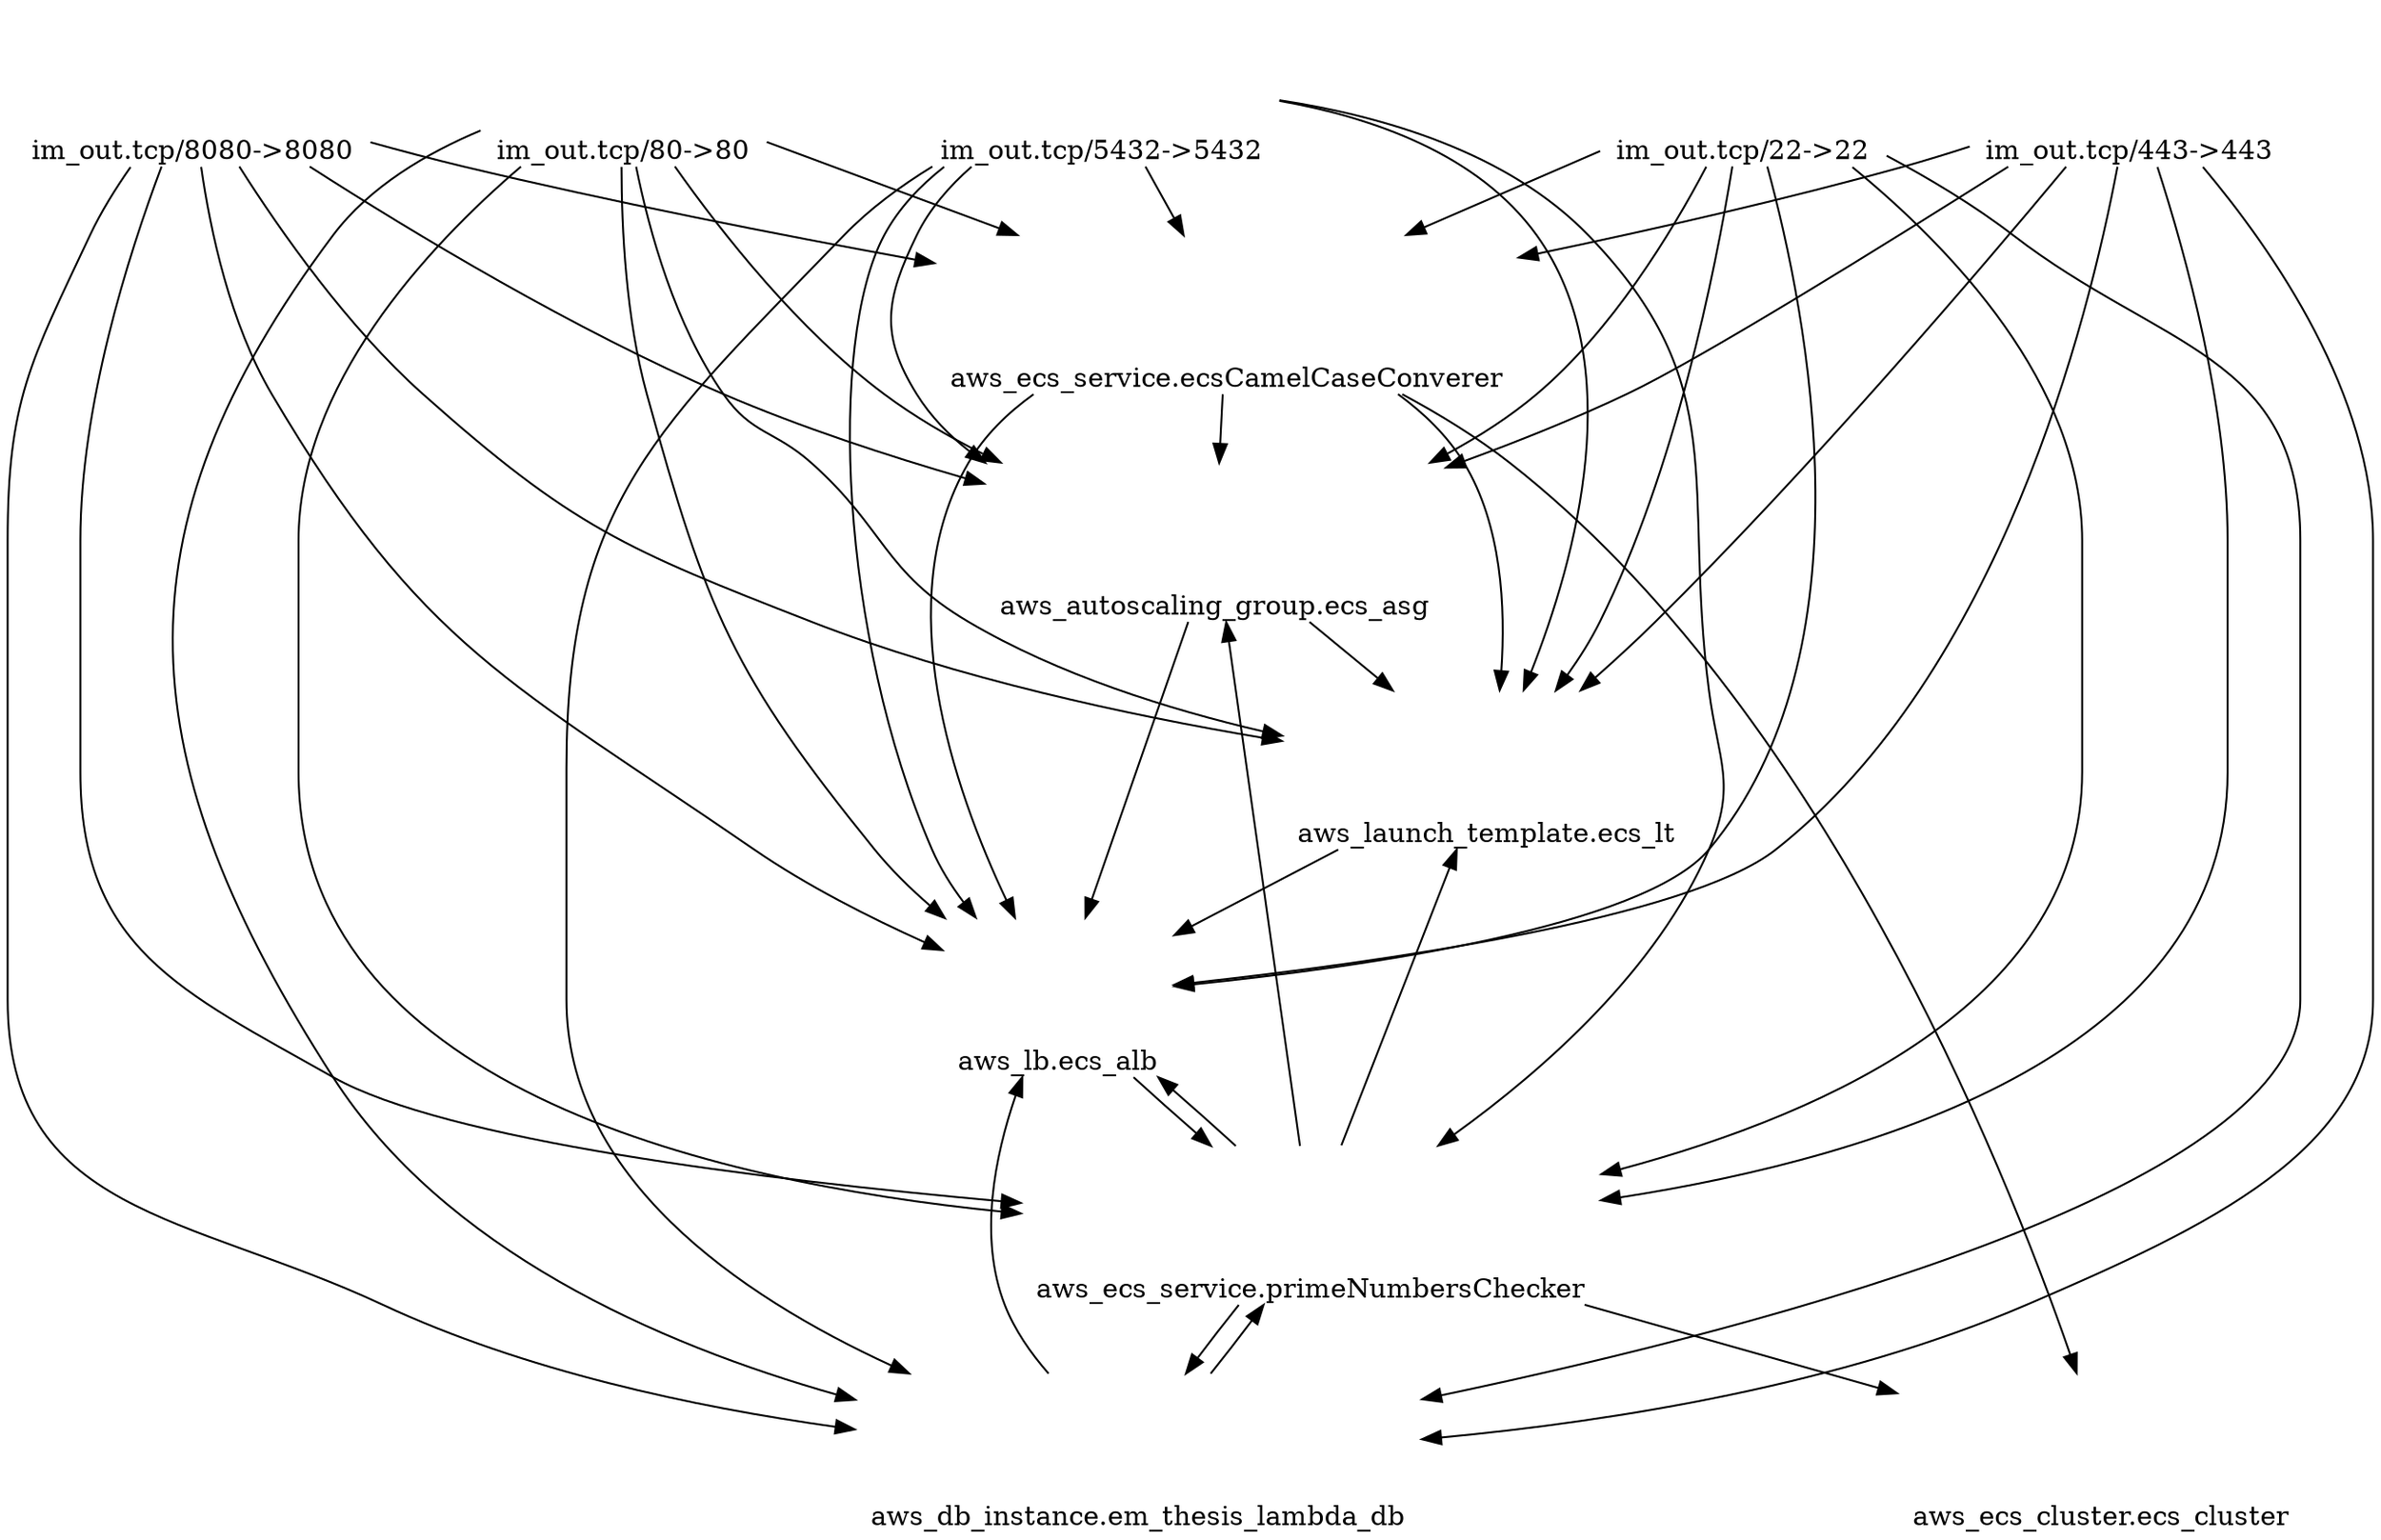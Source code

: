 strict digraph G {
	"aws_ecs_service.ecsCamelCaseConverer"->"aws_autoscaling_group.ecs_asg";
	"aws_ecs_service.ecsCamelCaseConverer"->"aws_ecs_cluster.ecs_cluster";
	"aws_ecs_service.ecsCamelCaseConverer"->"aws_launch_template.ecs_lt";
	"aws_ecs_service.ecsCamelCaseConverer"->"aws_lb.ecs_alb";
	"aws_db_instance.em_thesis_lambda_db"->"aws_lb.ecs_alb";
	"aws_db_instance.em_thesis_lambda_db"->"aws_ecs_service.primeNumbersChecker";
	"aws_launch_template.ecs_lt"->"aws_lb.ecs_alb";
	"aws_ecs_service.primeNumbersChecker"->"aws_autoscaling_group.ecs_asg";
	"aws_ecs_service.primeNumbersChecker"->"aws_db_instance.em_thesis_lambda_db";
	"aws_ecs_service.primeNumbersChecker"->"aws_ecs_cluster.ecs_cluster";
	"aws_ecs_service.primeNumbersChecker"->"aws_launch_template.ecs_lt";
	"aws_ecs_service.primeNumbersChecker"->"aws_lb.ecs_alb";
	"aws_autoscaling_group.ecs_asg"->"aws_launch_template.ecs_lt";
	"aws_autoscaling_group.ecs_asg"->"aws_lb.ecs_alb";
	"aws_lb.ecs_alb"->"aws_ecs_service.primeNumbersChecker";
	"im_out.tcp/5432->5432"->"aws_db_instance.em_thesis_lambda_db";
	"im_out.tcp/5432->5432"->"aws_ecs_service.primeNumbersChecker";
	"im_out.tcp/22->22"->"aws_ecs_service.ecsCamelCaseConverer";
	"im_out.tcp/443->443"->"aws_ecs_service.ecsCamelCaseConverer";
	"im_out.tcp/5432->5432"->"aws_ecs_service.ecsCamelCaseConverer";
	"im_out.tcp/8080->8080"->"aws_ecs_service.ecsCamelCaseConverer";
	"im_out.tcp/80->80"->"aws_ecs_service.ecsCamelCaseConverer";
	"im_out.tcp/22->22"->"aws_db_instance.em_thesis_lambda_db";
	"im_out.tcp/443->443"->"aws_db_instance.em_thesis_lambda_db";
	"im_out.tcp/8080->8080"->"aws_db_instance.em_thesis_lambda_db";
	"im_out.tcp/80->80"->"aws_db_instance.em_thesis_lambda_db";
	"im_out.tcp/22->22"->"aws_launch_template.ecs_lt";
	"im_out.tcp/443->443"->"aws_launch_template.ecs_lt";
	"im_out.tcp/5432->5432"->"aws_launch_template.ecs_lt";
	"im_out.tcp/8080->8080"->"aws_launch_template.ecs_lt";
	"im_out.tcp/80->80"->"aws_launch_template.ecs_lt";
	"im_out.tcp/22->22"->"aws_ecs_service.primeNumbersChecker";
	"im_out.tcp/443->443"->"aws_ecs_service.primeNumbersChecker";
	"im_out.tcp/8080->8080"->"aws_ecs_service.primeNumbersChecker";
	"im_out.tcp/80->80"->"aws_ecs_service.primeNumbersChecker";
	"im_out.tcp/22->22"->"aws_lb.ecs_alb";
	"im_out.tcp/443->443"->"aws_lb.ecs_alb";
	"im_out.tcp/5432->5432"->"aws_lb.ecs_alb";
	"im_out.tcp/8080->8080"->"aws_lb.ecs_alb";
	"im_out.tcp/80->80"->"aws_lb.ecs_alb";
	"im_out.tcp/22->22"->"aws_autoscaling_group.ecs_asg";
	"im_out.tcp/443->443"->"aws_autoscaling_group.ecs_asg";
	"im_out.tcp/5432->5432"->"aws_autoscaling_group.ecs_asg";
	"im_out.tcp/8080->8080"->"aws_autoscaling_group.ecs_asg";
	"im_out.tcp/80->80"->"aws_autoscaling_group.ecs_asg";
	"aws_autoscaling_group.ecs_asg" [ height=1.15, image="/Users/emanuelmak/Library/Caches/inframap/assets/aws/Compute/Amazon-EC2-Auto-Scaling.png", imagepos=tc, labelloc=b, shape=plaintext ];
	"aws_db_instance.em_thesis_lambda_db" [ height=1.15, image="/Users/emanuelmak/Library/Caches/inframap/assets/aws/Database/Amazon-RDS.png", imagepos=tc, labelloc=b, shape=plaintext ];
	"aws_ecs_cluster.ecs_cluster" [ height=1.15, image="/Users/emanuelmak/Library/Caches/inframap/assets/aws/Compute/Amazon-Elastic-Container-Service.png", imagepos=tc, labelloc=b, shape=plaintext ];
	"aws_ecs_service.ecsCamelCaseConverer" [ height=1.15, image="/Users/emanuelmak/Library/Caches/inframap/assets/aws/Compute/Amazon-Elastic-Container-Service_Service_light-bg.png", imagepos=tc, labelloc=b, shape=plaintext ];
	"aws_ecs_service.primeNumbersChecker" [ height=1.15, image="/Users/emanuelmak/Library/Caches/inframap/assets/aws/Compute/Amazon-Elastic-Container-Service_Service_light-bg.png", imagepos=tc, labelloc=b, shape=plaintext ];
	"aws_launch_template.ecs_lt" [ height=1.15, image="/Users/emanuelmak/Library/Caches/inframap/assets/aws/Compute/Amazon-EC2-Auto-Scaling.png", imagepos=tc, labelloc=b, shape=plaintext ];
	"aws_lb.ecs_alb" [ height=1.15, image="/Users/emanuelmak/Library/Caches/inframap/assets/aws/Networking_and_Content_Delivery/Elastic-Load-Balancing.png", imagepos=tc, labelloc=b, shape=plaintext ];
	"im_out.tcp/22->22" [ height=1.15, image="/Users/emanuelmak/Library/Caches/inframap/assets/im/baseline_cloud_queue_black.png", imagepos=tc, labelloc=b, shape=plaintext ];
	"im_out.tcp/443->443" [ height=1.15, image="/Users/emanuelmak/Library/Caches/inframap/assets/im/baseline_cloud_queue_black.png", imagepos=tc, labelloc=b, shape=plaintext ];
	"im_out.tcp/5432->5432" [ height=1.15, image="/Users/emanuelmak/Library/Caches/inframap/assets/im/baseline_cloud_queue_black.png", imagepos=tc, labelloc=b, shape=plaintext ];
	"im_out.tcp/80->80" [ height=1.15, image="/Users/emanuelmak/Library/Caches/inframap/assets/im/baseline_cloud_queue_black.png", imagepos=tc, labelloc=b, shape=plaintext ];
	"im_out.tcp/8080->8080" [ height=1.15, image="/Users/emanuelmak/Library/Caches/inframap/assets/im/baseline_cloud_queue_black.png", imagepos=tc, labelloc=b, shape=plaintext ];

}

